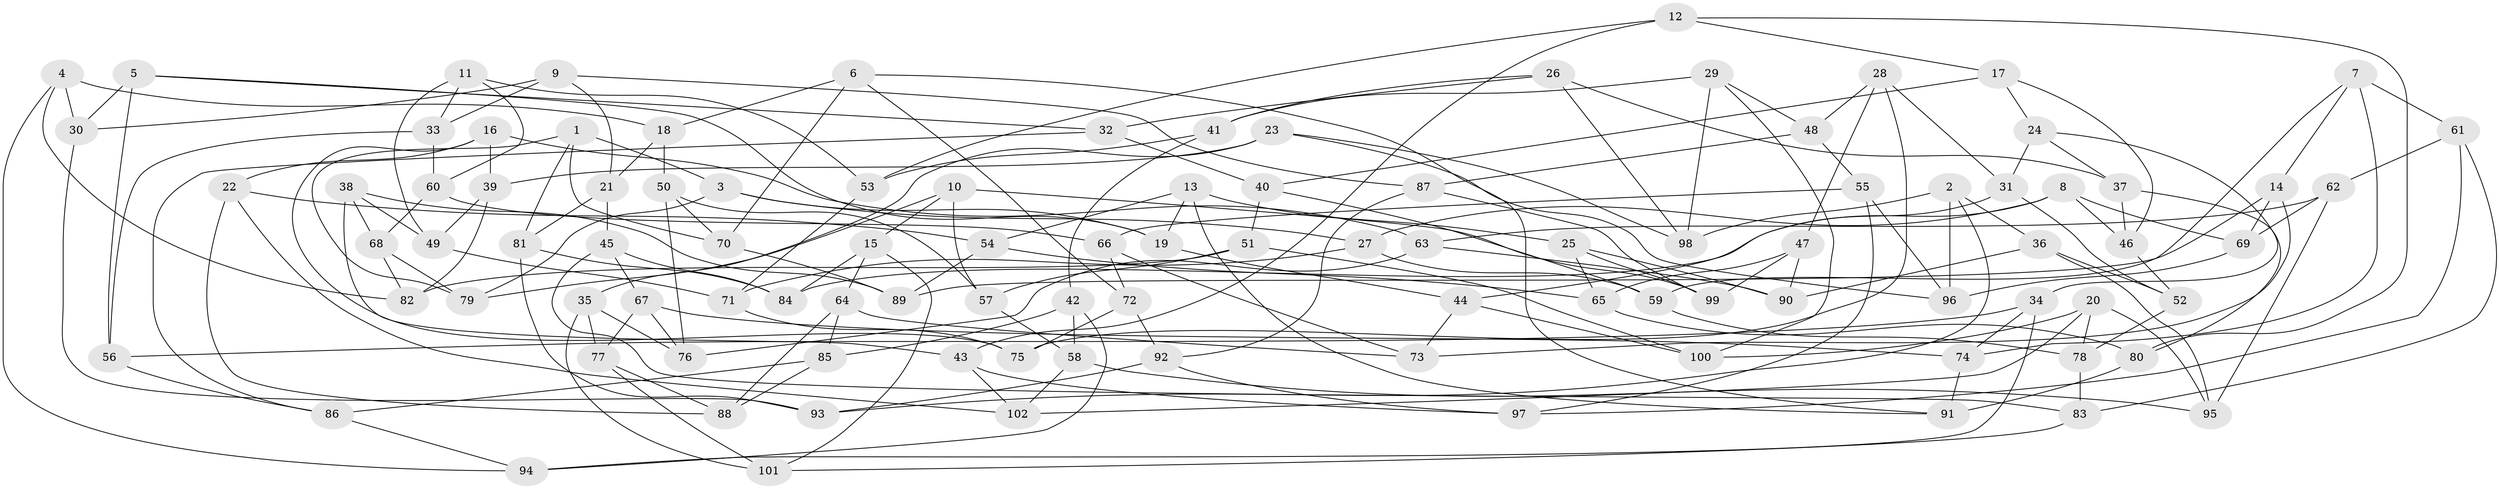 // Generated by graph-tools (version 1.1) at 2025/37/03/09/25 02:37:55]
// undirected, 102 vertices, 204 edges
graph export_dot {
graph [start="1"]
  node [color=gray90,style=filled];
  1;
  2;
  3;
  4;
  5;
  6;
  7;
  8;
  9;
  10;
  11;
  12;
  13;
  14;
  15;
  16;
  17;
  18;
  19;
  20;
  21;
  22;
  23;
  24;
  25;
  26;
  27;
  28;
  29;
  30;
  31;
  32;
  33;
  34;
  35;
  36;
  37;
  38;
  39;
  40;
  41;
  42;
  43;
  44;
  45;
  46;
  47;
  48;
  49;
  50;
  51;
  52;
  53;
  54;
  55;
  56;
  57;
  58;
  59;
  60;
  61;
  62;
  63;
  64;
  65;
  66;
  67;
  68;
  69;
  70;
  71;
  72;
  73;
  74;
  75;
  76;
  77;
  78;
  79;
  80;
  81;
  82;
  83;
  84;
  85;
  86;
  87;
  88;
  89;
  90;
  91;
  92;
  93;
  94;
  95;
  96;
  97;
  98;
  99;
  100;
  101;
  102;
  1 -- 81;
  1 -- 70;
  1 -- 3;
  1 -- 79;
  2 -- 93;
  2 -- 98;
  2 -- 36;
  2 -- 96;
  3 -- 19;
  3 -- 79;
  3 -- 27;
  4 -- 82;
  4 -- 18;
  4 -- 30;
  4 -- 94;
  5 -- 56;
  5 -- 19;
  5 -- 30;
  5 -- 32;
  6 -- 72;
  6 -- 18;
  6 -- 91;
  6 -- 70;
  7 -- 14;
  7 -- 74;
  7 -- 59;
  7 -- 61;
  8 -- 27;
  8 -- 69;
  8 -- 46;
  8 -- 84;
  9 -- 33;
  9 -- 30;
  9 -- 87;
  9 -- 21;
  10 -- 15;
  10 -- 57;
  10 -- 99;
  10 -- 79;
  11 -- 53;
  11 -- 33;
  11 -- 60;
  11 -- 49;
  12 -- 43;
  12 -- 80;
  12 -- 17;
  12 -- 53;
  13 -- 25;
  13 -- 91;
  13 -- 19;
  13 -- 54;
  14 -- 69;
  14 -- 89;
  14 -- 73;
  15 -- 84;
  15 -- 101;
  15 -- 64;
  16 -- 63;
  16 -- 39;
  16 -- 22;
  16 -- 75;
  17 -- 40;
  17 -- 46;
  17 -- 24;
  18 -- 21;
  18 -- 50;
  19 -- 44;
  20 -- 78;
  20 -- 102;
  20 -- 95;
  20 -- 100;
  21 -- 81;
  21 -- 45;
  22 -- 54;
  22 -- 102;
  22 -- 88;
  23 -- 35;
  23 -- 96;
  23 -- 39;
  23 -- 98;
  24 -- 37;
  24 -- 34;
  24 -- 31;
  25 -- 99;
  25 -- 90;
  25 -- 65;
  26 -- 32;
  26 -- 37;
  26 -- 41;
  26 -- 98;
  27 -- 59;
  27 -- 71;
  28 -- 75;
  28 -- 31;
  28 -- 47;
  28 -- 48;
  29 -- 98;
  29 -- 41;
  29 -- 48;
  29 -- 100;
  30 -- 93;
  31 -- 52;
  31 -- 44;
  32 -- 86;
  32 -- 40;
  33 -- 60;
  33 -- 56;
  34 -- 94;
  34 -- 74;
  34 -- 56;
  35 -- 76;
  35 -- 77;
  35 -- 101;
  36 -- 90;
  36 -- 52;
  36 -- 95;
  37 -- 80;
  37 -- 46;
  38 -- 68;
  38 -- 43;
  38 -- 89;
  38 -- 49;
  39 -- 49;
  39 -- 82;
  40 -- 51;
  40 -- 59;
  41 -- 53;
  41 -- 42;
  42 -- 85;
  42 -- 58;
  42 -- 94;
  43 -- 97;
  43 -- 102;
  44 -- 73;
  44 -- 100;
  45 -- 83;
  45 -- 67;
  45 -- 84;
  46 -- 52;
  47 -- 99;
  47 -- 65;
  47 -- 90;
  48 -- 87;
  48 -- 55;
  49 -- 71;
  50 -- 57;
  50 -- 70;
  50 -- 76;
  51 -- 82;
  51 -- 100;
  51 -- 57;
  52 -- 78;
  53 -- 71;
  54 -- 89;
  54 -- 65;
  55 -- 97;
  55 -- 96;
  55 -- 66;
  56 -- 86;
  57 -- 58;
  58 -- 95;
  58 -- 102;
  59 -- 78;
  60 -- 66;
  60 -- 68;
  61 -- 97;
  61 -- 83;
  61 -- 62;
  62 -- 69;
  62 -- 63;
  62 -- 95;
  63 -- 90;
  63 -- 76;
  64 -- 73;
  64 -- 88;
  64 -- 85;
  65 -- 80;
  66 -- 72;
  66 -- 73;
  67 -- 76;
  67 -- 74;
  67 -- 77;
  68 -- 82;
  68 -- 79;
  69 -- 96;
  70 -- 89;
  71 -- 75;
  72 -- 75;
  72 -- 92;
  74 -- 91;
  77 -- 88;
  77 -- 101;
  78 -- 83;
  80 -- 91;
  81 -- 84;
  81 -- 93;
  83 -- 101;
  85 -- 88;
  85 -- 86;
  86 -- 94;
  87 -- 99;
  87 -- 92;
  92 -- 97;
  92 -- 93;
}

